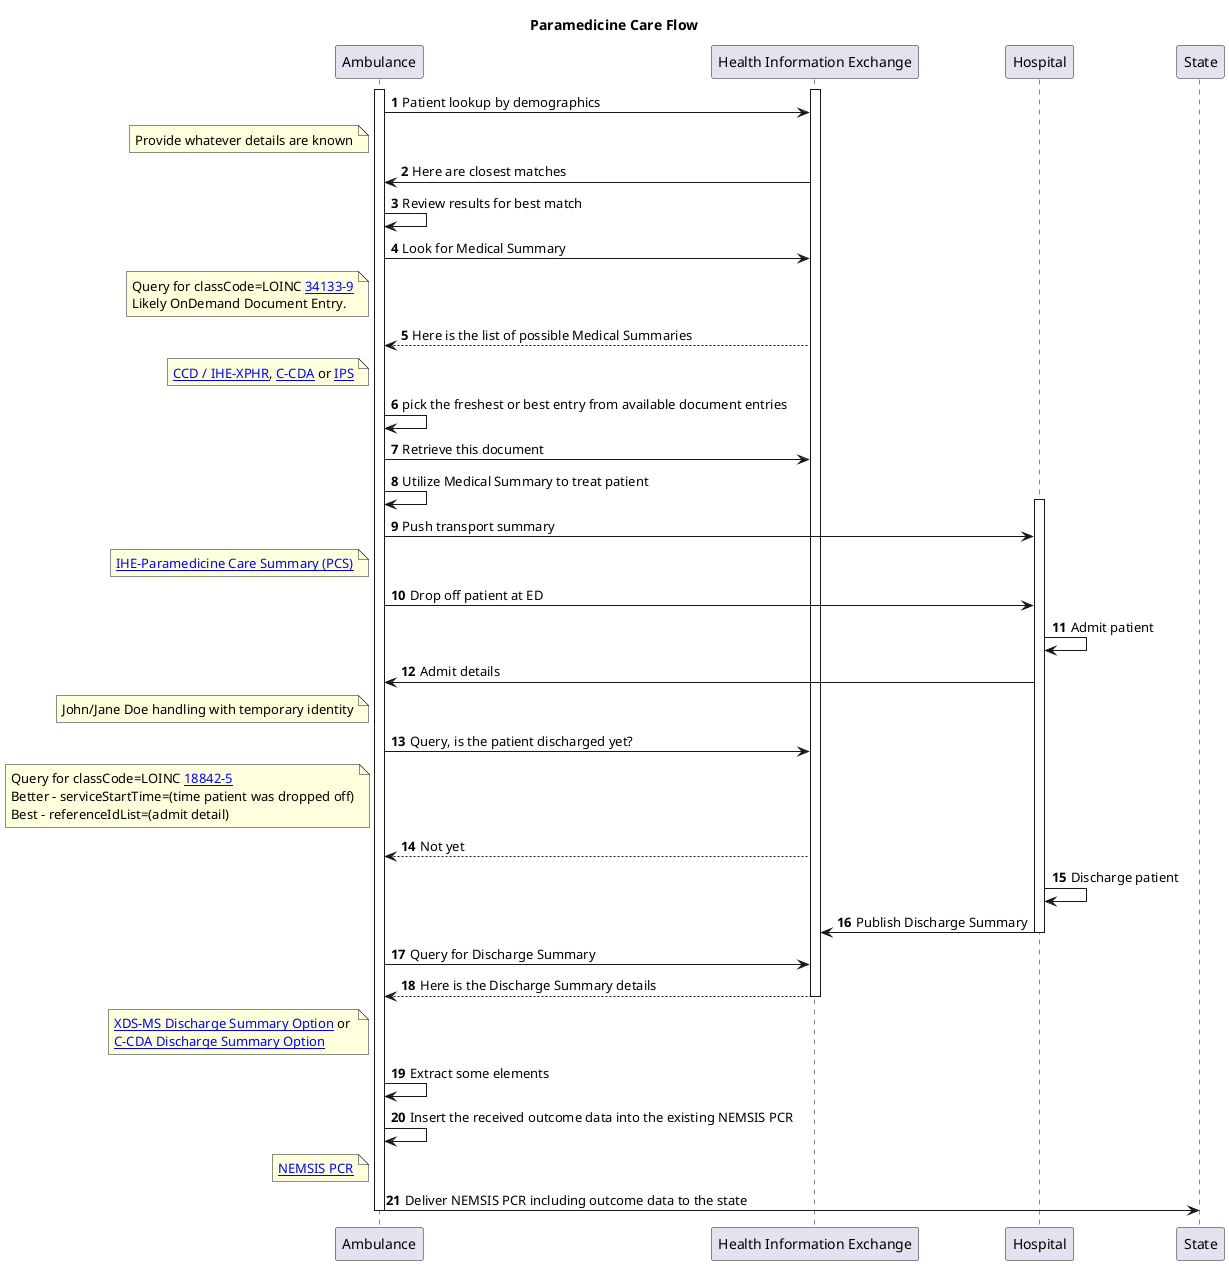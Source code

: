@startuml
skinparam svgDimensionStyle false
title Paramedicine Care Flow
participant "Ambulance" as Ambulance
participant "Health Information Exchange" as HIE [[https://profiles.ihe.net/ITI/HIE-Whitepaper/index.html HIE-Whitepaper]]
autonumber
activate Ambulance
activate HIE
Ambulance -> HIE: Patient lookup by demographics
Note left of Ambulance: Provide whatever details are known
Ambulance <- HIE: Here are closest matches
Ambulance -> Ambulance: Review results for best match

Ambulance -> HIE: Look for Medical Summary
Note left of Ambulance: Query for classCode=LOINC [[https://loinc.org/34133-9/ 34133-9]]\nLikely OnDemand Document Entry.
Ambulance <-- HIE: Here is the list of possible Medical Summaries
Note left of Ambulance: [[https://www.ihe.net/uploadedFiles/Documents/PCC/IHE_PCC_TF_Vol1.pdf#nameddest=4_Exchange_of_Personal_Health_R CCD / IHE-XPHR]], [[https://www.hl7.org/ccdasearch/ C-CDA]] or [[https://hl7.org/fhir/uv/ips/ IPS]]
Ambulance -> Ambulance: pick the freshest or best entry from available document entries

Ambulance -> HIE: Retrieve this document
Ambulance -> Ambulance: Utilize Medical Summary to treat patient

activate Hospital
Ambulance -> Hospital: Push transport summary 
Note left of Ambulance: [[https://www.ihe.net//uploadedFiles/Documents/PCC/IHE_PCC_Suppl_PCS.pdf IHE-Paramedicine Care Summary (PCS)]]

Ambulance -> Hospital: Drop off patient at ED

Hospital-> Hospital: Admit patient

Hospital -> Ambulance: Admit details
Note left of Ambulance: John/Jane Doe handling with temporary identity

Ambulance -> HIE: Query, is the patient discharged yet? 
Note left of Ambulance: Query for classCode=LOINC [[https://loinc.org/18842-5/ 18842-5]]\nBetter - serviceStartTime=(time patient was dropped off)\nBest - referenceIdList=(admit detail)
Ambulance <-- HIE: Not yet

Hospital -> Hospital: Discharge patient
Hospital -> HIE: Publish Discharge Summary
deactivate Hospital

Ambulance -> HIE: Query for Discharge Summary
Ambulance <-- HIE: Here is the Discharge Summary details
Note left of Ambulance: [[https://www.ihe.net/uploadedFiles/Documents/PCC/IHE_PCC_TF_Vol1.pdf#nameddest=3_4_2_2_Discharge_Summary_Optio XDS-MS Discharge Summary Option]] or \n[[https://www.hl7.org/ccdasearch/templates/2.16.840.1.113883.10.20.22.1.8.html C-CDA Discharge Summary Option]]
deactivate HIE

Ambulance -> Ambulance: Extract some elements
Ambulance -> Ambulance: Insert the received outcome data into the existing NEMSIS PCR
Note left of Ambulance: [[https://nemsis.org/technical-resources NEMSIS PCR]]
Ambulance -> State: Deliver NEMSIS PCR including outcome data to the state

deactivate Ambulance

@enduml
